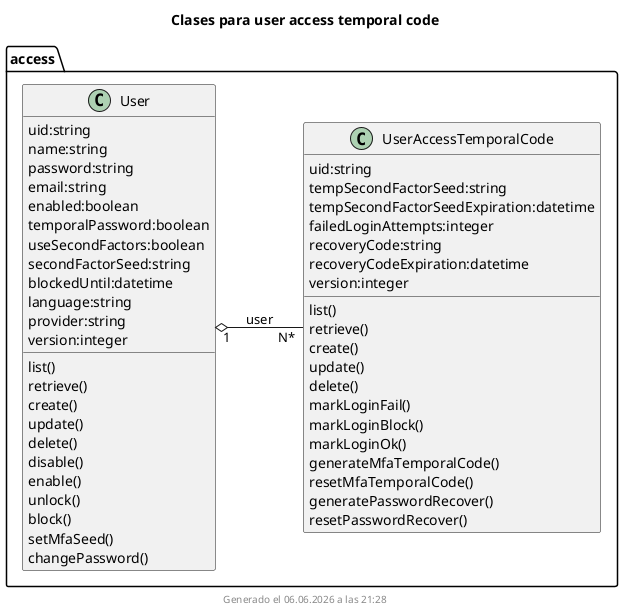 ' @autogenerated
@startuml
left to right direction
title Clases para user access temporal code
class access.User{
uid:string
name:string
password:string
email:string
enabled:boolean
temporalPassword:boolean
useSecondFactors:boolean
secondFactorSeed:string
blockedUntil:datetime
language:string
provider:string
version:integer
list()
retrieve()
create()
update()
delete()
disable()
enable()
unlock()
block()
setMfaSeed()
changePassword()
}
class access.UserAccessTemporalCode{
uid:string
tempSecondFactorSeed:string
tempSecondFactorSeedExpiration:datetime
failedLoginAttempts:integer
recoveryCode:string
recoveryCodeExpiration:datetime
version:integer
list()
retrieve()
create()
update()
delete()
markLoginFail()
markLoginBlock()
markLoginOk()
generateMfaTemporalCode()
resetMfaTemporalCode()
generatePasswordRecover()
resetPasswordRecover()
}
access.User "1"  o--  "N*" access.UserAccessTemporalCode: user

footer Generado el %date("dd.MM.yyyy' a las 'HH:mm")
@enduml

